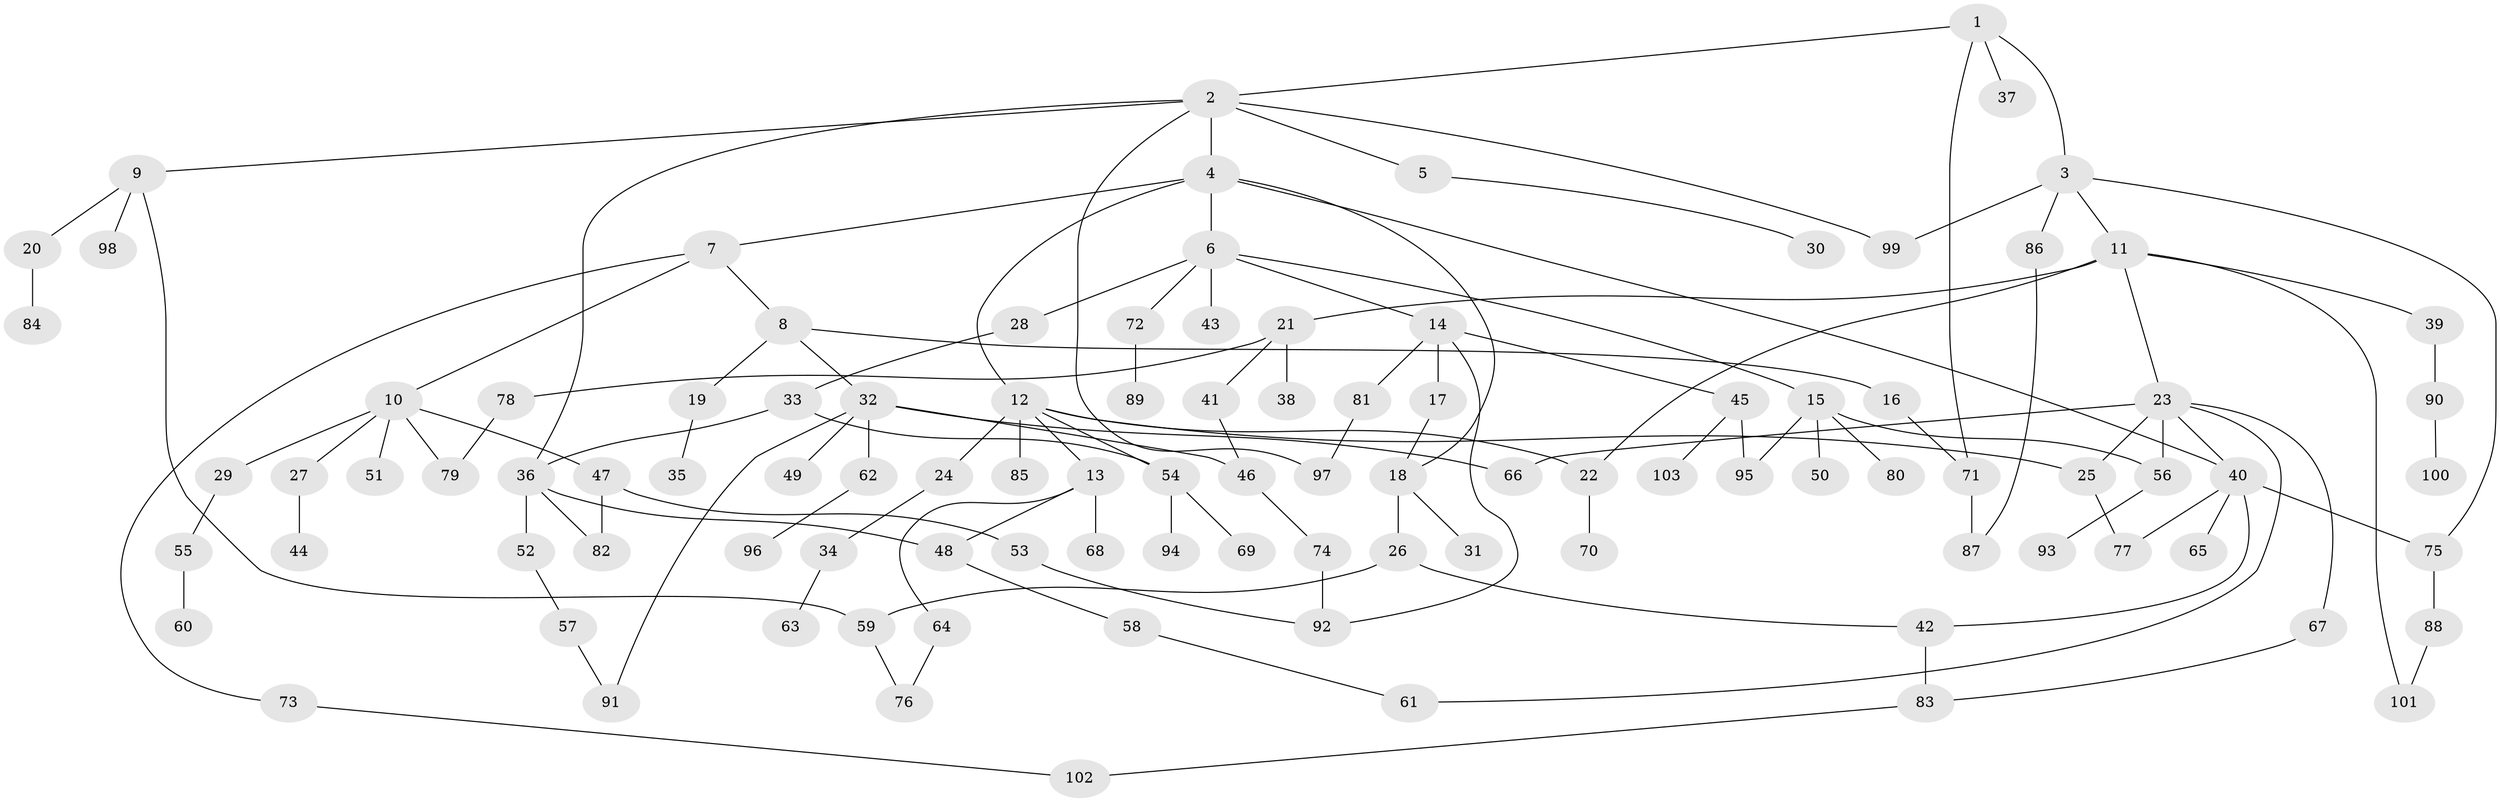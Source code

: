 // Generated by graph-tools (version 1.1) at 2025/01/03/09/25 03:01:10]
// undirected, 103 vertices, 131 edges
graph export_dot {
graph [start="1"]
  node [color=gray90,style=filled];
  1;
  2;
  3;
  4;
  5;
  6;
  7;
  8;
  9;
  10;
  11;
  12;
  13;
  14;
  15;
  16;
  17;
  18;
  19;
  20;
  21;
  22;
  23;
  24;
  25;
  26;
  27;
  28;
  29;
  30;
  31;
  32;
  33;
  34;
  35;
  36;
  37;
  38;
  39;
  40;
  41;
  42;
  43;
  44;
  45;
  46;
  47;
  48;
  49;
  50;
  51;
  52;
  53;
  54;
  55;
  56;
  57;
  58;
  59;
  60;
  61;
  62;
  63;
  64;
  65;
  66;
  67;
  68;
  69;
  70;
  71;
  72;
  73;
  74;
  75;
  76;
  77;
  78;
  79;
  80;
  81;
  82;
  83;
  84;
  85;
  86;
  87;
  88;
  89;
  90;
  91;
  92;
  93;
  94;
  95;
  96;
  97;
  98;
  99;
  100;
  101;
  102;
  103;
  1 -- 2;
  1 -- 3;
  1 -- 37;
  1 -- 71;
  2 -- 4;
  2 -- 5;
  2 -- 9;
  2 -- 36;
  2 -- 99;
  2 -- 97;
  3 -- 11;
  3 -- 75;
  3 -- 86;
  3 -- 99;
  4 -- 6;
  4 -- 7;
  4 -- 12;
  4 -- 18;
  4 -- 40;
  5 -- 30;
  6 -- 14;
  6 -- 15;
  6 -- 28;
  6 -- 43;
  6 -- 72;
  7 -- 8;
  7 -- 10;
  7 -- 73;
  8 -- 16;
  8 -- 19;
  8 -- 32;
  9 -- 20;
  9 -- 59;
  9 -- 98;
  10 -- 27;
  10 -- 29;
  10 -- 47;
  10 -- 51;
  10 -- 79;
  11 -- 21;
  11 -- 23;
  11 -- 39;
  11 -- 101;
  11 -- 22;
  12 -- 13;
  12 -- 22;
  12 -- 24;
  12 -- 85;
  12 -- 25;
  12 -- 54;
  13 -- 64;
  13 -- 68;
  13 -- 48;
  14 -- 17;
  14 -- 45;
  14 -- 81;
  14 -- 92;
  15 -- 50;
  15 -- 80;
  15 -- 95;
  15 -- 56;
  16 -- 71;
  17 -- 18;
  18 -- 26;
  18 -- 31;
  19 -- 35;
  20 -- 84;
  21 -- 38;
  21 -- 41;
  21 -- 78;
  22 -- 70;
  23 -- 25;
  23 -- 40;
  23 -- 56;
  23 -- 61;
  23 -- 67;
  23 -- 66;
  24 -- 34;
  25 -- 77;
  26 -- 59;
  26 -- 42;
  27 -- 44;
  28 -- 33;
  29 -- 55;
  32 -- 49;
  32 -- 62;
  32 -- 66;
  32 -- 46;
  32 -- 91;
  33 -- 36;
  33 -- 54;
  34 -- 63;
  36 -- 48;
  36 -- 52;
  36 -- 82;
  39 -- 90;
  40 -- 42;
  40 -- 65;
  40 -- 77;
  40 -- 75;
  41 -- 46;
  42 -- 83;
  45 -- 103;
  45 -- 95;
  46 -- 74;
  47 -- 53;
  47 -- 82;
  48 -- 58;
  52 -- 57;
  53 -- 92;
  54 -- 69;
  54 -- 94;
  55 -- 60;
  56 -- 93;
  57 -- 91;
  58 -- 61;
  59 -- 76;
  62 -- 96;
  64 -- 76;
  67 -- 83;
  71 -- 87;
  72 -- 89;
  73 -- 102;
  74 -- 92;
  75 -- 88;
  78 -- 79;
  81 -- 97;
  83 -- 102;
  86 -- 87;
  88 -- 101;
  90 -- 100;
}
